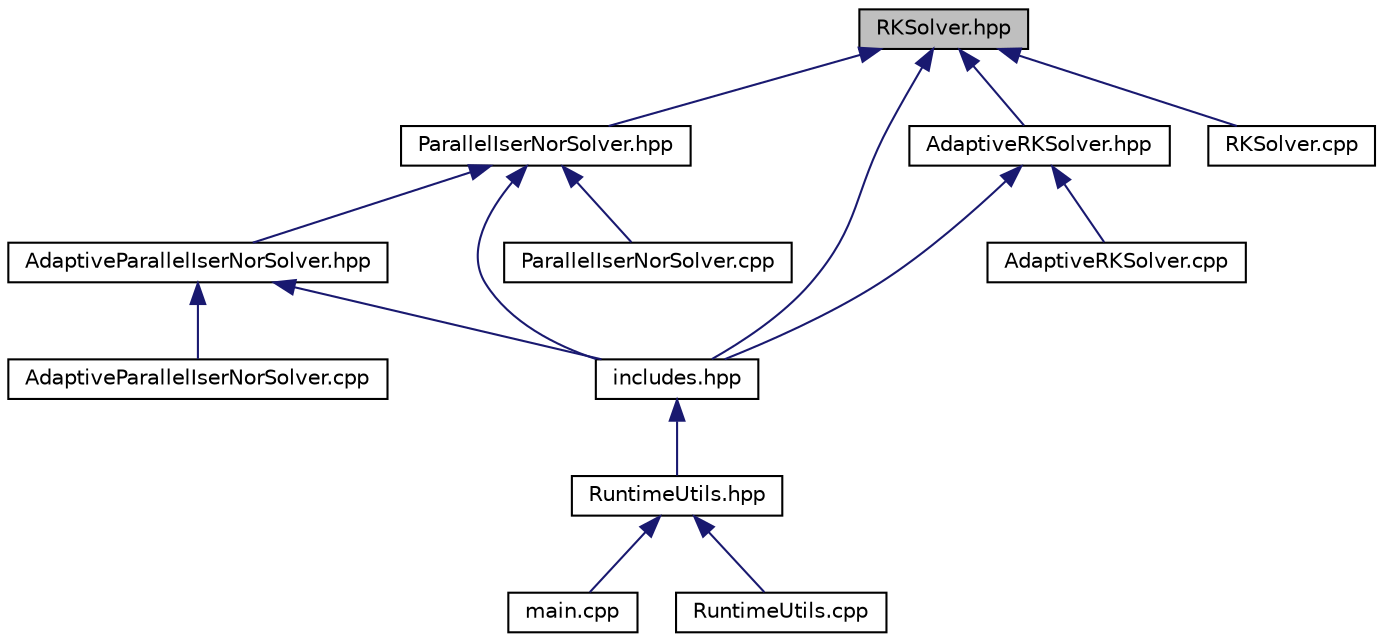 digraph "RKSolver.hpp"
{
  edge [fontname="Helvetica",fontsize="10",labelfontname="Helvetica",labelfontsize="10"];
  node [fontname="Helvetica",fontsize="10",shape=record];
  Node15 [label="RKSolver.hpp",height=0.2,width=0.4,color="black", fillcolor="grey75", style="filled", fontcolor="black"];
  Node15 -> Node16 [dir="back",color="midnightblue",fontsize="10",style="solid"];
  Node16 [label="ParallelIserNorSolver.hpp",height=0.2,width=0.4,color="black", fillcolor="white", style="filled",URL="$ParallelIserNorSolver_8hpp.html"];
  Node16 -> Node17 [dir="back",color="midnightblue",fontsize="10",style="solid"];
  Node17 [label="AdaptiveParallelIserNorSolver.hpp",height=0.2,width=0.4,color="black", fillcolor="white", style="filled",URL="$AdaptiveParallelIserNorSolver_8hpp.html"];
  Node17 -> Node18 [dir="back",color="midnightblue",fontsize="10",style="solid"];
  Node18 [label="AdaptiveParallelIserNorSolver.cpp",height=0.2,width=0.4,color="black", fillcolor="white", style="filled",URL="$AdaptiveParallelIserNorSolver_8cpp.html"];
  Node17 -> Node19 [dir="back",color="midnightblue",fontsize="10",style="solid"];
  Node19 [label="includes.hpp",height=0.2,width=0.4,color="black", fillcolor="white", style="filled",URL="$includes_8hpp.html"];
  Node19 -> Node20 [dir="back",color="midnightblue",fontsize="10",style="solid"];
  Node20 [label="RuntimeUtils.hpp",height=0.2,width=0.4,color="black", fillcolor="white", style="filled",URL="$RuntimeUtils_8hpp.html"];
  Node20 -> Node21 [dir="back",color="midnightblue",fontsize="10",style="solid"];
  Node21 [label="main.cpp",height=0.2,width=0.4,color="black", fillcolor="white", style="filled",URL="$main_8cpp.html"];
  Node20 -> Node22 [dir="back",color="midnightblue",fontsize="10",style="solid"];
  Node22 [label="RuntimeUtils.cpp",height=0.2,width=0.4,color="black", fillcolor="white", style="filled",URL="$RuntimeUtils_8cpp.html"];
  Node16 -> Node19 [dir="back",color="midnightblue",fontsize="10",style="solid"];
  Node16 -> Node23 [dir="back",color="midnightblue",fontsize="10",style="solid"];
  Node23 [label="ParallelIserNorSolver.cpp",height=0.2,width=0.4,color="black", fillcolor="white", style="filled",URL="$ParallelIserNorSolver_8cpp.html"];
  Node15 -> Node24 [dir="back",color="midnightblue",fontsize="10",style="solid"];
  Node24 [label="AdaptiveRKSolver.hpp",height=0.2,width=0.4,color="black", fillcolor="white", style="filled",URL="$AdaptiveRKSolver_8hpp.html"];
  Node24 -> Node25 [dir="back",color="midnightblue",fontsize="10",style="solid"];
  Node25 [label="AdaptiveRKSolver.cpp",height=0.2,width=0.4,color="black", fillcolor="white", style="filled",URL="$AdaptiveRKSolver_8cpp.html"];
  Node24 -> Node19 [dir="back",color="midnightblue",fontsize="10",style="solid"];
  Node15 -> Node19 [dir="back",color="midnightblue",fontsize="10",style="solid"];
  Node15 -> Node26 [dir="back",color="midnightblue",fontsize="10",style="solid"];
  Node26 [label="RKSolver.cpp",height=0.2,width=0.4,color="black", fillcolor="white", style="filled",URL="$RKSolver_8cpp.html"];
}
